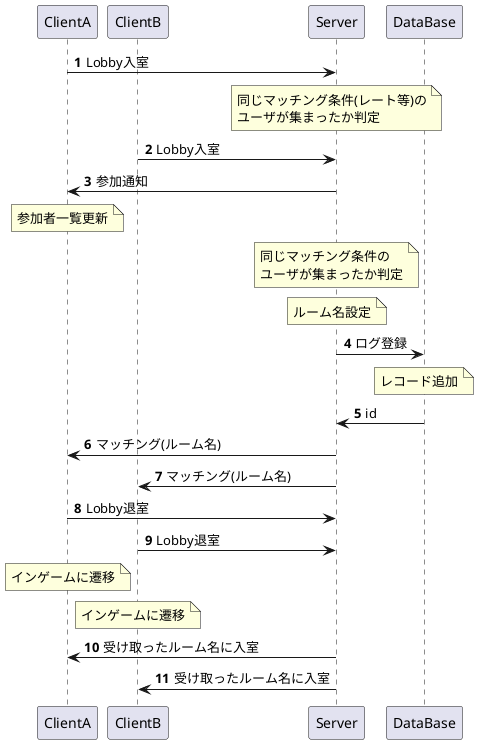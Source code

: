 @startuml
'自動マッチングシーケンス図

participant ClientA
participant ClientB
participant Server
participant DataBase
autonumber

ClientA -> Server : Lobby入室

note over Server
同じマッチング条件(レート等)の
ユーザが集まったか判定
end note

ClientB -> Server : Lobby入室
Server -> ClientA : 参加通知

note over ClientA
参加者一覧更新
end note

note over Server
同じマッチング条件の
ユーザが集まったか判定
end note

note over Server
ルーム名設定
end note

Server -> DataBase : ログ登録

note over DataBase
レコード追加
end note

Server <- DataBase : id
Server -> ClientA : マッチング(ルーム名)
Server -> ClientB : マッチング(ルーム名)

Server <- ClientA : Lobby退室
Server <- ClientB : Lobby退室

note over ClientA
インゲームに遷移
end note
note over ClientB
インゲームに遷移
end note

Server -> ClientA : 受け取ったルーム名に入室
Server -> ClientB : 受け取ったルーム名に入室

@enduml